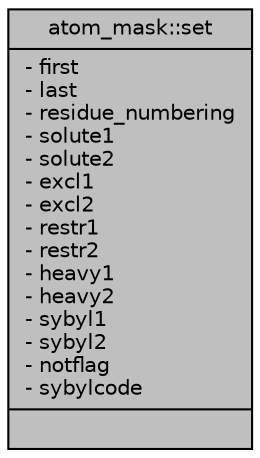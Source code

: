 digraph "atom_mask::set"
{
  edge [fontname="Helvetica",fontsize="10",labelfontname="Helvetica",labelfontsize="10"];
  node [fontname="Helvetica",fontsize="10",shape=record];
  Node1 [label="{atom_mask::set\n|- first\l- last\l- residue_numbering\l- solute1\l- solute2\l- excl1\l- excl2\l- restr1\l- restr2\l- heavy1\l- heavy2\l- sybyl1\l- sybyl2\l- notflag\l- sybylcode\l|}",height=0.2,width=0.4,color="black", fillcolor="grey75", style="filled" fontcolor="black"];
}
